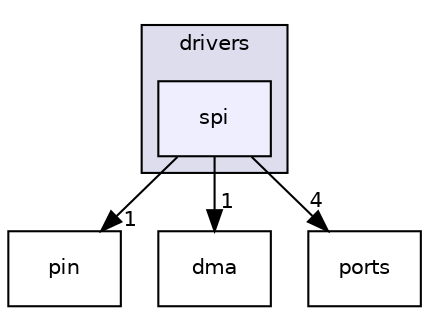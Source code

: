 digraph "spi" {
  compound=true
  node [ fontsize="10", fontname="Helvetica"];
  edge [ labelfontsize="10", labelfontname="Helvetica"];
  subgraph clusterdir_91d6028ef0aa1035242bfefa07cd806e {
    graph [ bgcolor="#ddddee", pencolor="black", label="drivers" fontname="Helvetica", fontsize="10", URL="dir_91d6028ef0aa1035242bfefa07cd806e.html"]
  dir_06c335b5d26ee58949e52d1dc1675348 [shape=box, label="spi", style="filled", fillcolor="#eeeeff", pencolor="black", URL="dir_06c335b5d26ee58949e52d1dc1675348.html"];
  }
  dir_46f7f2f4474e301c815b85e987532acf [shape=box label="pin" URL="dir_46f7f2f4474e301c815b85e987532acf.html"];
  dir_21a0c9d486943857364a519c7b91d02a [shape=box label="dma" URL="dir_21a0c9d486943857364a519c7b91d02a.html"];
  dir_48feca565b02475938ec5531d6e9635b [shape=box label="ports" URL="dir_48feca565b02475938ec5531d6e9635b.html"];
  dir_06c335b5d26ee58949e52d1dc1675348->dir_46f7f2f4474e301c815b85e987532acf [headlabel="1", labeldistance=1.5 headhref="dir_000015_000011.html"];
  dir_06c335b5d26ee58949e52d1dc1675348->dir_21a0c9d486943857364a519c7b91d02a [headlabel="1", labeldistance=1.5 headhref="dir_000015_000017.html"];
  dir_06c335b5d26ee58949e52d1dc1675348->dir_48feca565b02475938ec5531d6e9635b [headlabel="4", labeldistance=1.5 headhref="dir_000015_000005.html"];
}

